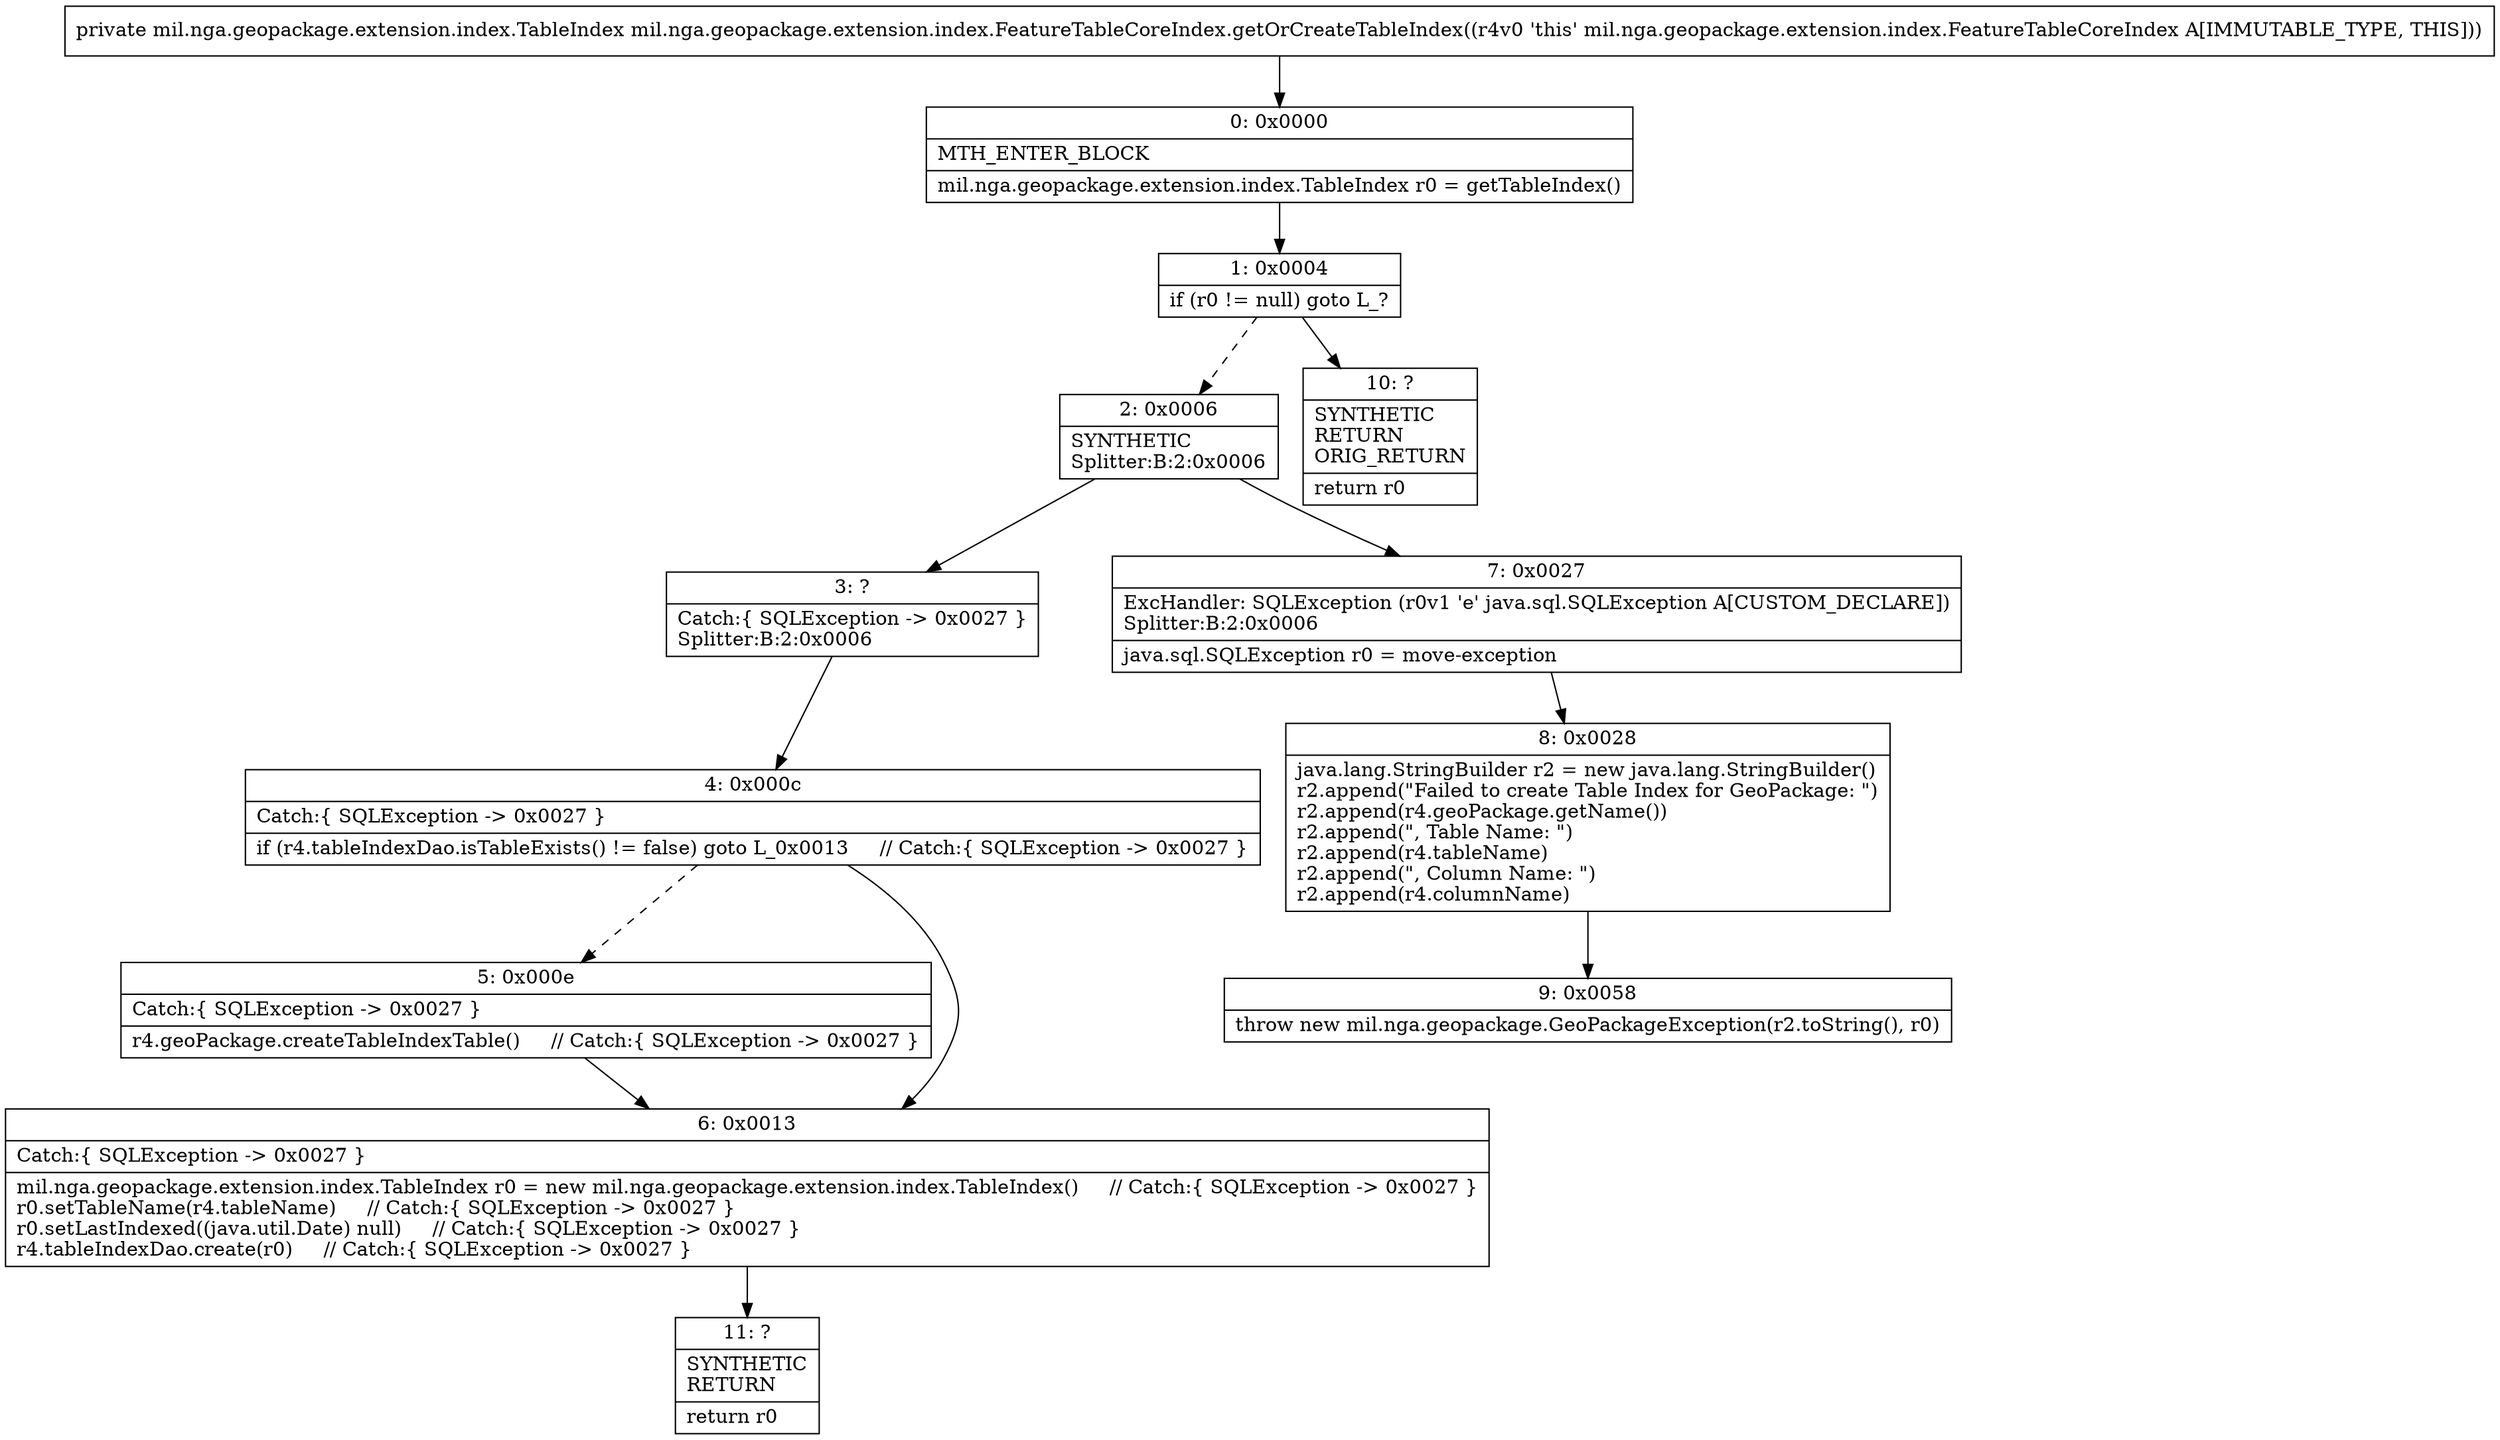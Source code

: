 digraph "CFG formil.nga.geopackage.extension.index.FeatureTableCoreIndex.getOrCreateTableIndex()Lmil\/nga\/geopackage\/extension\/index\/TableIndex;" {
Node_0 [shape=record,label="{0\:\ 0x0000|MTH_ENTER_BLOCK\l|mil.nga.geopackage.extension.index.TableIndex r0 = getTableIndex()\l}"];
Node_1 [shape=record,label="{1\:\ 0x0004|if (r0 != null) goto L_?\l}"];
Node_2 [shape=record,label="{2\:\ 0x0006|SYNTHETIC\lSplitter:B:2:0x0006\l}"];
Node_3 [shape=record,label="{3\:\ ?|Catch:\{ SQLException \-\> 0x0027 \}\lSplitter:B:2:0x0006\l}"];
Node_4 [shape=record,label="{4\:\ 0x000c|Catch:\{ SQLException \-\> 0x0027 \}\l|if (r4.tableIndexDao.isTableExists() != false) goto L_0x0013     \/\/ Catch:\{ SQLException \-\> 0x0027 \}\l}"];
Node_5 [shape=record,label="{5\:\ 0x000e|Catch:\{ SQLException \-\> 0x0027 \}\l|r4.geoPackage.createTableIndexTable()     \/\/ Catch:\{ SQLException \-\> 0x0027 \}\l}"];
Node_6 [shape=record,label="{6\:\ 0x0013|Catch:\{ SQLException \-\> 0x0027 \}\l|mil.nga.geopackage.extension.index.TableIndex r0 = new mil.nga.geopackage.extension.index.TableIndex()     \/\/ Catch:\{ SQLException \-\> 0x0027 \}\lr0.setTableName(r4.tableName)     \/\/ Catch:\{ SQLException \-\> 0x0027 \}\lr0.setLastIndexed((java.util.Date) null)     \/\/ Catch:\{ SQLException \-\> 0x0027 \}\lr4.tableIndexDao.create(r0)     \/\/ Catch:\{ SQLException \-\> 0x0027 \}\l}"];
Node_7 [shape=record,label="{7\:\ 0x0027|ExcHandler: SQLException (r0v1 'e' java.sql.SQLException A[CUSTOM_DECLARE])\lSplitter:B:2:0x0006\l|java.sql.SQLException r0 = move\-exception\l}"];
Node_8 [shape=record,label="{8\:\ 0x0028|java.lang.StringBuilder r2 = new java.lang.StringBuilder()\lr2.append(\"Failed to create Table Index for GeoPackage: \")\lr2.append(r4.geoPackage.getName())\lr2.append(\", Table Name: \")\lr2.append(r4.tableName)\lr2.append(\", Column Name: \")\lr2.append(r4.columnName)\l}"];
Node_9 [shape=record,label="{9\:\ 0x0058|throw new mil.nga.geopackage.GeoPackageException(r2.toString(), r0)\l}"];
Node_10 [shape=record,label="{10\:\ ?|SYNTHETIC\lRETURN\lORIG_RETURN\l|return r0\l}"];
Node_11 [shape=record,label="{11\:\ ?|SYNTHETIC\lRETURN\l|return r0\l}"];
MethodNode[shape=record,label="{private mil.nga.geopackage.extension.index.TableIndex mil.nga.geopackage.extension.index.FeatureTableCoreIndex.getOrCreateTableIndex((r4v0 'this' mil.nga.geopackage.extension.index.FeatureTableCoreIndex A[IMMUTABLE_TYPE, THIS])) }"];
MethodNode -> Node_0;
Node_0 -> Node_1;
Node_1 -> Node_2[style=dashed];
Node_1 -> Node_10;
Node_2 -> Node_3;
Node_2 -> Node_7;
Node_3 -> Node_4;
Node_4 -> Node_5[style=dashed];
Node_4 -> Node_6;
Node_5 -> Node_6;
Node_6 -> Node_11;
Node_7 -> Node_8;
Node_8 -> Node_9;
}

